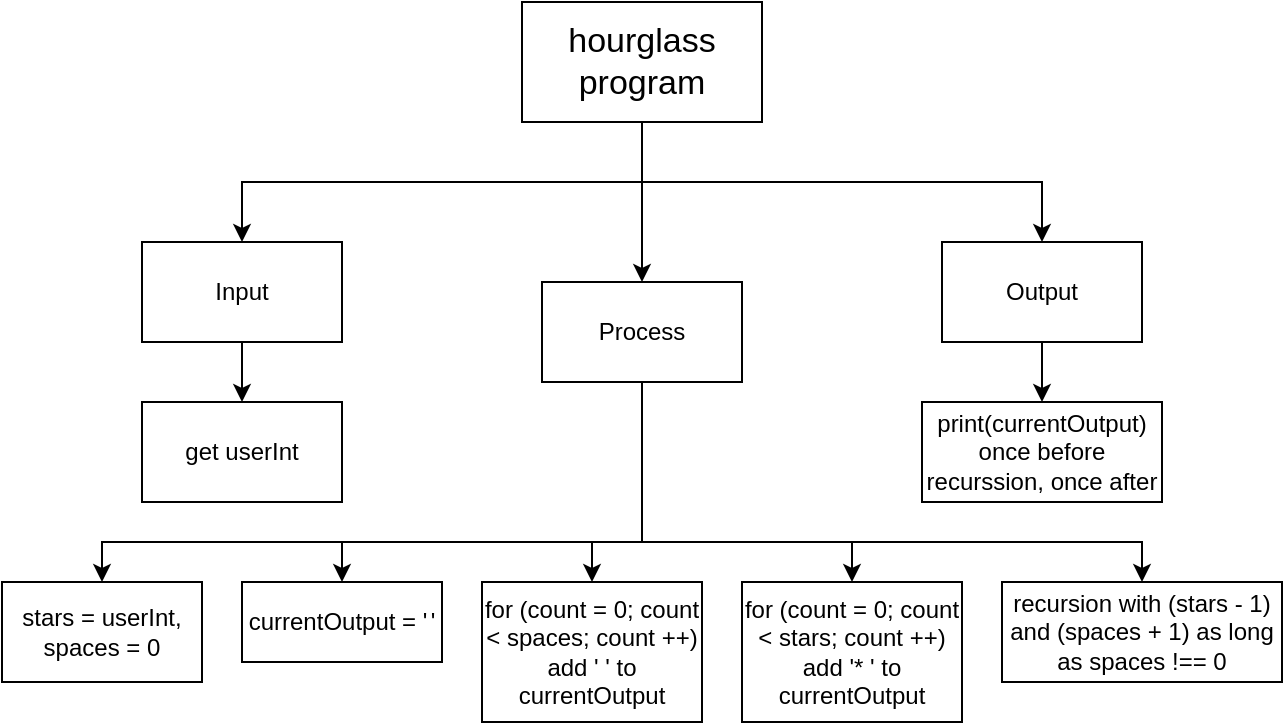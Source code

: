 <mxfile>
    <diagram id="q7JZCSy0gCoaakLFXjkL" name="Page-1">
        <mxGraphModel dx="1202" dy="790" grid="1" gridSize="10" guides="1" tooltips="1" connect="1" arrows="1" fold="1" page="1" pageScale="1" pageWidth="827" pageHeight="1169" math="0" shadow="0">
            <root>
                <mxCell id="0"/>
                <mxCell id="1" parent="0"/>
                <mxCell id="172" style="edgeStyle=none;html=1;exitX=0.5;exitY=1;exitDx=0;exitDy=0;entryX=0.5;entryY=0;entryDx=0;entryDy=0;rounded=0;" edge="1" parent="1" source="168" target="169">
                    <mxGeometry relative="1" as="geometry">
                        <Array as="points">
                            <mxPoint x="380" y="170"/>
                            <mxPoint x="180" y="170"/>
                        </Array>
                    </mxGeometry>
                </mxCell>
                <mxCell id="173" style="edgeStyle=none;rounded=0;html=1;exitX=0.5;exitY=1;exitDx=0;exitDy=0;entryX=0.5;entryY=0;entryDx=0;entryDy=0;" edge="1" parent="1" source="168" target="170">
                    <mxGeometry relative="1" as="geometry"/>
                </mxCell>
                <mxCell id="174" style="edgeStyle=none;rounded=0;html=1;exitX=0.5;exitY=1;exitDx=0;exitDy=0;entryX=0.5;entryY=0;entryDx=0;entryDy=0;" edge="1" parent="1" source="168" target="171">
                    <mxGeometry relative="1" as="geometry">
                        <Array as="points">
                            <mxPoint x="380" y="170"/>
                            <mxPoint x="580" y="170"/>
                        </Array>
                    </mxGeometry>
                </mxCell>
                <mxCell id="168" value="&lt;font style=&quot;font-size: 17px&quot;&gt;hourglass program&lt;/font&gt;" style="rounded=0;whiteSpace=wrap;html=1;" vertex="1" parent="1">
                    <mxGeometry x="320" y="80" width="120" height="60" as="geometry"/>
                </mxCell>
                <mxCell id="176" style="edgeStyle=none;rounded=0;html=1;exitX=0.5;exitY=1;exitDx=0;exitDy=0;entryX=0.5;entryY=0;entryDx=0;entryDy=0;fontSize=6;" edge="1" parent="1" source="169" target="175">
                    <mxGeometry relative="1" as="geometry"/>
                </mxCell>
                <mxCell id="169" value="Input" style="rounded=0;whiteSpace=wrap;html=1;" vertex="1" parent="1">
                    <mxGeometry x="130" y="200" width="100" height="50" as="geometry"/>
                </mxCell>
                <mxCell id="178" style="edgeStyle=none;rounded=0;html=1;exitX=0.5;exitY=1;exitDx=0;exitDy=0;entryX=0.5;entryY=0;entryDx=0;entryDy=0;fontSize=6;" edge="1" parent="1" source="170" target="177">
                    <mxGeometry relative="1" as="geometry">
                        <Array as="points">
                            <mxPoint x="380" y="350"/>
                            <mxPoint x="230" y="350"/>
                        </Array>
                    </mxGeometry>
                </mxCell>
                <mxCell id="180" style="edgeStyle=none;rounded=0;html=1;exitX=0.5;exitY=1;exitDx=0;exitDy=0;entryX=0.5;entryY=0;entryDx=0;entryDy=0;fontSize=6;" edge="1" parent="1" source="170" target="179">
                    <mxGeometry relative="1" as="geometry">
                        <Array as="points">
                            <mxPoint x="380" y="350"/>
                            <mxPoint x="355" y="350"/>
                        </Array>
                    </mxGeometry>
                </mxCell>
                <mxCell id="184" style="edgeStyle=none;rounded=0;html=1;exitX=0.5;exitY=1;exitDx=0;exitDy=0;entryX=0.5;entryY=0;entryDx=0;entryDy=0;fontSize=6;" edge="1" parent="1" source="170" target="183">
                    <mxGeometry relative="1" as="geometry">
                        <Array as="points">
                            <mxPoint x="380" y="350"/>
                            <mxPoint x="110" y="350"/>
                        </Array>
                    </mxGeometry>
                </mxCell>
                <mxCell id="186" style="edgeStyle=none;rounded=0;html=1;exitX=0.5;exitY=1;exitDx=0;exitDy=0;entryX=0.5;entryY=0;entryDx=0;entryDy=0;fontSize=6;" edge="1" parent="1" source="170" target="189">
                    <mxGeometry relative="1" as="geometry">
                        <mxPoint x="500" y="370" as="targetPoint"/>
                        <Array as="points">
                            <mxPoint x="380" y="350"/>
                            <mxPoint x="485" y="350"/>
                        </Array>
                    </mxGeometry>
                </mxCell>
                <mxCell id="188" style="edgeStyle=none;rounded=0;html=1;exitX=0.5;exitY=1;exitDx=0;exitDy=0;entryX=0.5;entryY=0;entryDx=0;entryDy=0;fontSize=6;" edge="1" parent="1" source="170" target="187">
                    <mxGeometry relative="1" as="geometry">
                        <Array as="points">
                            <mxPoint x="380" y="350"/>
                            <mxPoint x="630" y="350"/>
                        </Array>
                    </mxGeometry>
                </mxCell>
                <mxCell id="170" value="Process" style="rounded=0;whiteSpace=wrap;html=1;" vertex="1" parent="1">
                    <mxGeometry x="330" y="220" width="100" height="50" as="geometry"/>
                </mxCell>
                <mxCell id="182" style="edgeStyle=none;rounded=0;html=1;exitX=0.5;exitY=1;exitDx=0;exitDy=0;entryX=0.5;entryY=0;entryDx=0;entryDy=0;fontSize=6;" edge="1" parent="1" source="171" target="181">
                    <mxGeometry relative="1" as="geometry"/>
                </mxCell>
                <mxCell id="171" value="Output" style="rounded=0;whiteSpace=wrap;html=1;" vertex="1" parent="1">
                    <mxGeometry x="530" y="200" width="100" height="50" as="geometry"/>
                </mxCell>
                <mxCell id="175" value="get userInt" style="rounded=0;whiteSpace=wrap;html=1;" vertex="1" parent="1">
                    <mxGeometry x="130" y="280" width="100" height="50" as="geometry"/>
                </mxCell>
                <mxCell id="177" value="currentOutput = '&lt;font style=&quot;font-size: 6px&quot;&gt; &lt;/font&gt;'" style="rounded=0;whiteSpace=wrap;html=1;" vertex="1" parent="1">
                    <mxGeometry x="180" y="370" width="100" height="40" as="geometry"/>
                </mxCell>
                <mxCell id="179" value="for (count = 0; count &amp;lt; spaces; count ++)&lt;br&gt;add ' ' to currentOutput" style="rounded=0;whiteSpace=wrap;html=1;" vertex="1" parent="1">
                    <mxGeometry x="300" y="370" width="110" height="70" as="geometry"/>
                </mxCell>
                <mxCell id="181" value="print(currentOutput)&lt;br&gt;once before recurssion, once after" style="rounded=0;whiteSpace=wrap;html=1;" vertex="1" parent="1">
                    <mxGeometry x="520" y="280" width="120" height="50" as="geometry"/>
                </mxCell>
                <mxCell id="183" value="stars = userInt,&lt;br&gt;spaces = 0" style="rounded=0;whiteSpace=wrap;html=1;" vertex="1" parent="1">
                    <mxGeometry x="60" y="370" width="100" height="50" as="geometry"/>
                </mxCell>
                <mxCell id="187" value="recursion with (stars - 1) and (spaces + 1) as long as spaces !== 0" style="rounded=0;whiteSpace=wrap;html=1;" vertex="1" parent="1">
                    <mxGeometry x="560" y="370" width="140" height="50" as="geometry"/>
                </mxCell>
                <mxCell id="189" value="for (count = 0; count &amp;lt; stars; count ++)&lt;br&gt;add '* ' to currentOutput" style="rounded=0;whiteSpace=wrap;html=1;" vertex="1" parent="1">
                    <mxGeometry x="430" y="370" width="110" height="70" as="geometry"/>
                </mxCell>
            </root>
        </mxGraphModel>
    </diagram>
</mxfile>